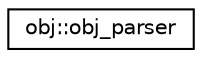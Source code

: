 digraph "Graphical Class Hierarchy"
{
  edge [fontname="Helvetica",fontsize="10",labelfontname="Helvetica",labelfontsize="10"];
  node [fontname="Helvetica",fontsize="10",shape=record];
  rankdir="LR";
  Node1 [label="obj::obj_parser",height=0.2,width=0.4,color="black", fillcolor="white", style="filled",URL="$classobj_1_1obj__parser.html"];
}
